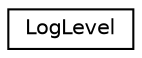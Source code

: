 digraph "Graphical Class Hierarchy"
{
 // INTERACTIVE_SVG=YES
 // LATEX_PDF_SIZE
  edge [fontname="Helvetica",fontsize="10",labelfontname="Helvetica",labelfontsize="10"];
  node [fontname="Helvetica",fontsize="10",shape=record];
  rankdir="LR";
  Node0 [label="LogLevel",height=0.2,width=0.4,color="black", fillcolor="white", style="filled",URL="$dd/de7/interface_log_level.html",tooltip=" "];
}
